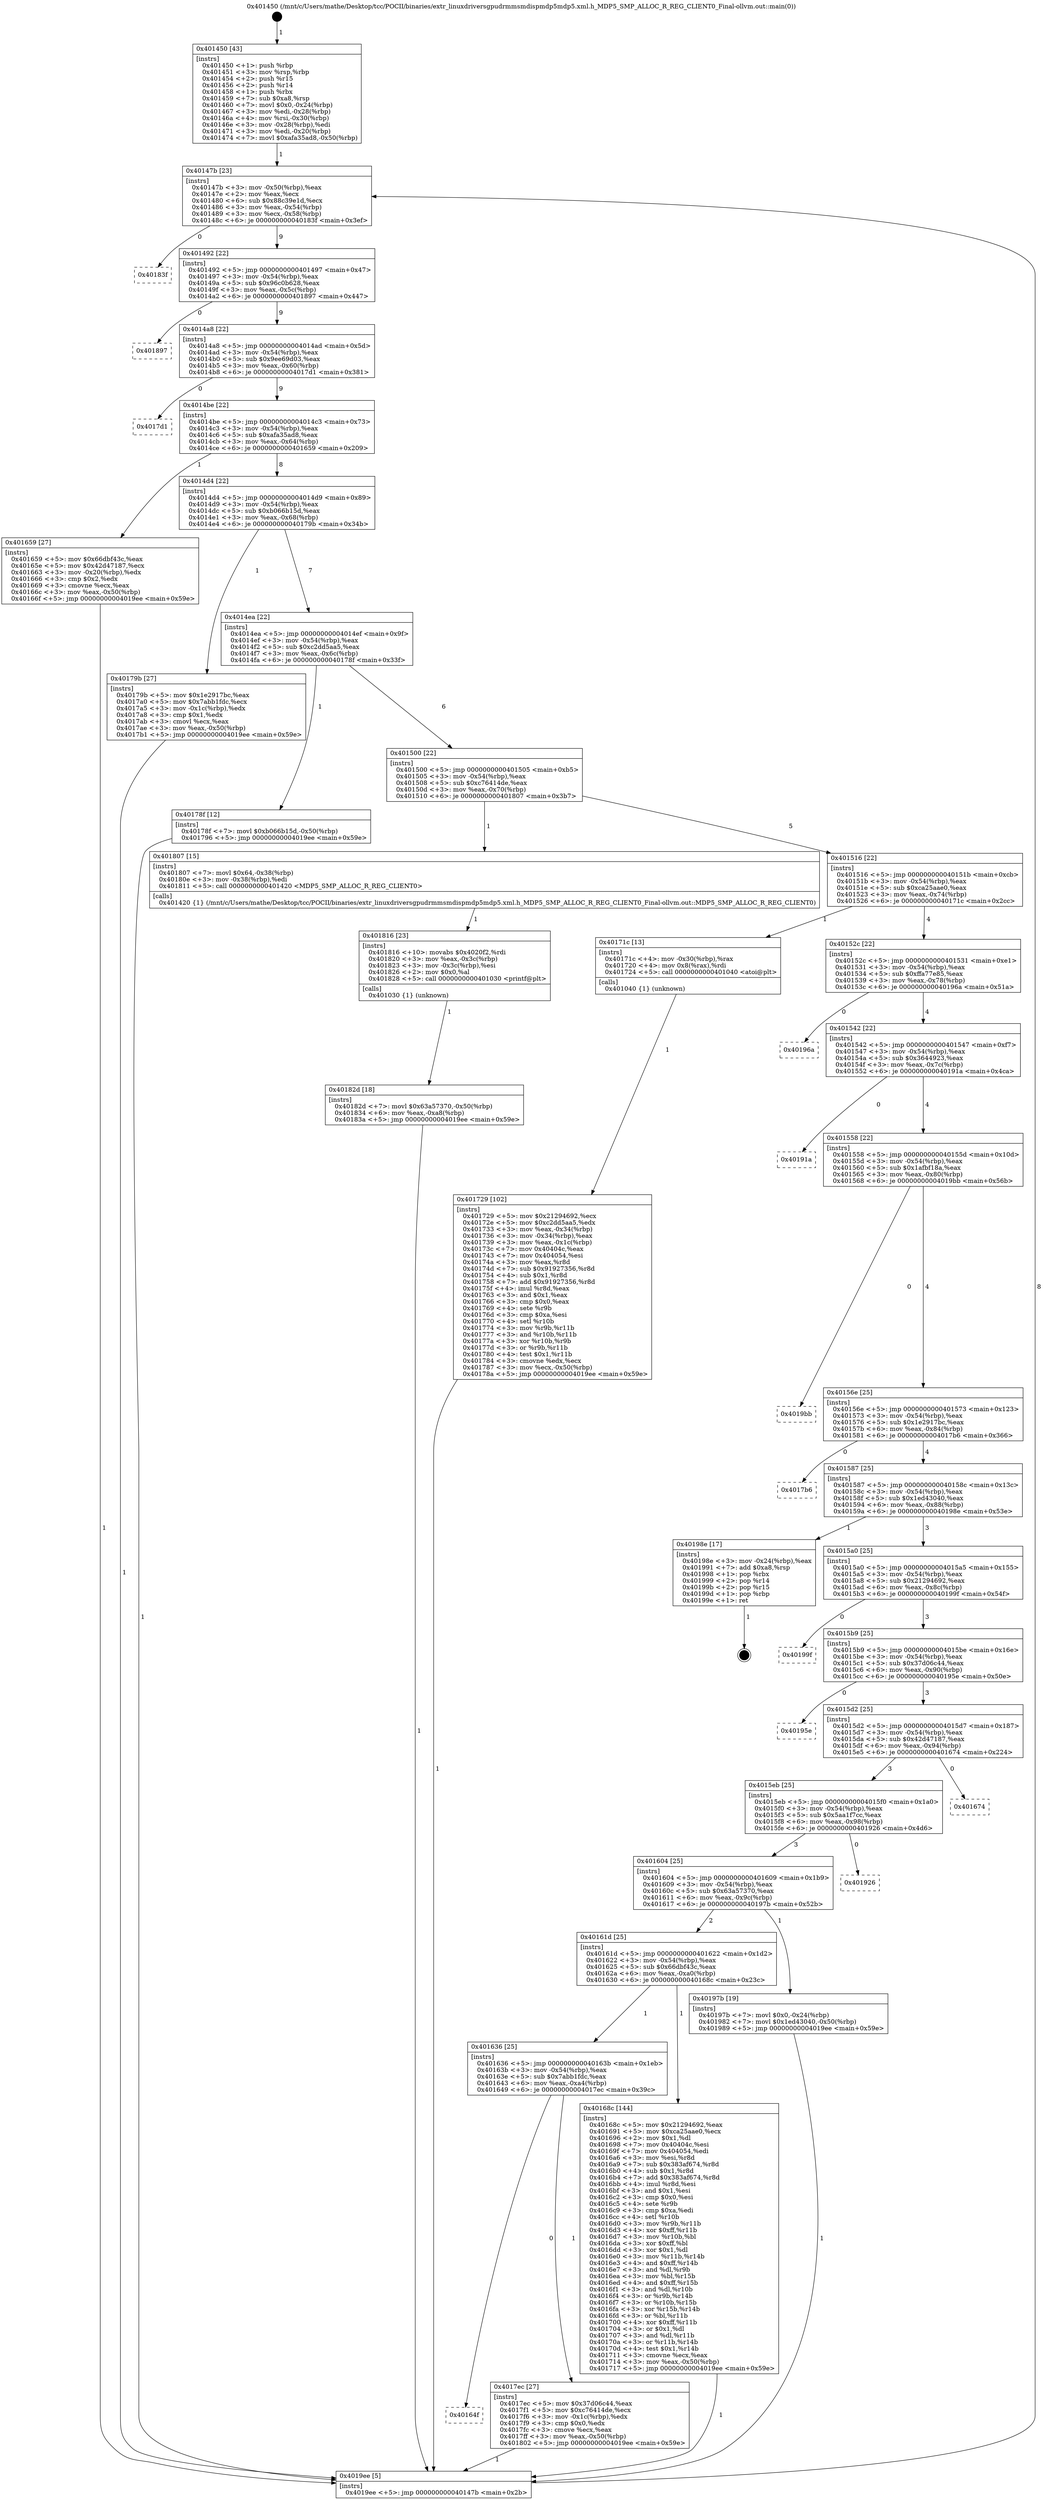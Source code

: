 digraph "0x401450" {
  label = "0x401450 (/mnt/c/Users/mathe/Desktop/tcc/POCII/binaries/extr_linuxdriversgpudrmmsmdispmdp5mdp5.xml.h_MDP5_SMP_ALLOC_R_REG_CLIENT0_Final-ollvm.out::main(0))"
  labelloc = "t"
  node[shape=record]

  Entry [label="",width=0.3,height=0.3,shape=circle,fillcolor=black,style=filled]
  "0x40147b" [label="{
     0x40147b [23]\l
     | [instrs]\l
     &nbsp;&nbsp;0x40147b \<+3\>: mov -0x50(%rbp),%eax\l
     &nbsp;&nbsp;0x40147e \<+2\>: mov %eax,%ecx\l
     &nbsp;&nbsp;0x401480 \<+6\>: sub $0x88c39e1d,%ecx\l
     &nbsp;&nbsp;0x401486 \<+3\>: mov %eax,-0x54(%rbp)\l
     &nbsp;&nbsp;0x401489 \<+3\>: mov %ecx,-0x58(%rbp)\l
     &nbsp;&nbsp;0x40148c \<+6\>: je 000000000040183f \<main+0x3ef\>\l
  }"]
  "0x40183f" [label="{
     0x40183f\l
  }", style=dashed]
  "0x401492" [label="{
     0x401492 [22]\l
     | [instrs]\l
     &nbsp;&nbsp;0x401492 \<+5\>: jmp 0000000000401497 \<main+0x47\>\l
     &nbsp;&nbsp;0x401497 \<+3\>: mov -0x54(%rbp),%eax\l
     &nbsp;&nbsp;0x40149a \<+5\>: sub $0x96c0b628,%eax\l
     &nbsp;&nbsp;0x40149f \<+3\>: mov %eax,-0x5c(%rbp)\l
     &nbsp;&nbsp;0x4014a2 \<+6\>: je 0000000000401897 \<main+0x447\>\l
  }"]
  Exit [label="",width=0.3,height=0.3,shape=circle,fillcolor=black,style=filled,peripheries=2]
  "0x401897" [label="{
     0x401897\l
  }", style=dashed]
  "0x4014a8" [label="{
     0x4014a8 [22]\l
     | [instrs]\l
     &nbsp;&nbsp;0x4014a8 \<+5\>: jmp 00000000004014ad \<main+0x5d\>\l
     &nbsp;&nbsp;0x4014ad \<+3\>: mov -0x54(%rbp),%eax\l
     &nbsp;&nbsp;0x4014b0 \<+5\>: sub $0x9ee69d03,%eax\l
     &nbsp;&nbsp;0x4014b5 \<+3\>: mov %eax,-0x60(%rbp)\l
     &nbsp;&nbsp;0x4014b8 \<+6\>: je 00000000004017d1 \<main+0x381\>\l
  }"]
  "0x40182d" [label="{
     0x40182d [18]\l
     | [instrs]\l
     &nbsp;&nbsp;0x40182d \<+7\>: movl $0x63a57370,-0x50(%rbp)\l
     &nbsp;&nbsp;0x401834 \<+6\>: mov %eax,-0xa8(%rbp)\l
     &nbsp;&nbsp;0x40183a \<+5\>: jmp 00000000004019ee \<main+0x59e\>\l
  }"]
  "0x4017d1" [label="{
     0x4017d1\l
  }", style=dashed]
  "0x4014be" [label="{
     0x4014be [22]\l
     | [instrs]\l
     &nbsp;&nbsp;0x4014be \<+5\>: jmp 00000000004014c3 \<main+0x73\>\l
     &nbsp;&nbsp;0x4014c3 \<+3\>: mov -0x54(%rbp),%eax\l
     &nbsp;&nbsp;0x4014c6 \<+5\>: sub $0xafa35ad8,%eax\l
     &nbsp;&nbsp;0x4014cb \<+3\>: mov %eax,-0x64(%rbp)\l
     &nbsp;&nbsp;0x4014ce \<+6\>: je 0000000000401659 \<main+0x209\>\l
  }"]
  "0x401816" [label="{
     0x401816 [23]\l
     | [instrs]\l
     &nbsp;&nbsp;0x401816 \<+10\>: movabs $0x4020f2,%rdi\l
     &nbsp;&nbsp;0x401820 \<+3\>: mov %eax,-0x3c(%rbp)\l
     &nbsp;&nbsp;0x401823 \<+3\>: mov -0x3c(%rbp),%esi\l
     &nbsp;&nbsp;0x401826 \<+2\>: mov $0x0,%al\l
     &nbsp;&nbsp;0x401828 \<+5\>: call 0000000000401030 \<printf@plt\>\l
     | [calls]\l
     &nbsp;&nbsp;0x401030 \{1\} (unknown)\l
  }"]
  "0x401659" [label="{
     0x401659 [27]\l
     | [instrs]\l
     &nbsp;&nbsp;0x401659 \<+5\>: mov $0x66dbf43c,%eax\l
     &nbsp;&nbsp;0x40165e \<+5\>: mov $0x42d47187,%ecx\l
     &nbsp;&nbsp;0x401663 \<+3\>: mov -0x20(%rbp),%edx\l
     &nbsp;&nbsp;0x401666 \<+3\>: cmp $0x2,%edx\l
     &nbsp;&nbsp;0x401669 \<+3\>: cmovne %ecx,%eax\l
     &nbsp;&nbsp;0x40166c \<+3\>: mov %eax,-0x50(%rbp)\l
     &nbsp;&nbsp;0x40166f \<+5\>: jmp 00000000004019ee \<main+0x59e\>\l
  }"]
  "0x4014d4" [label="{
     0x4014d4 [22]\l
     | [instrs]\l
     &nbsp;&nbsp;0x4014d4 \<+5\>: jmp 00000000004014d9 \<main+0x89\>\l
     &nbsp;&nbsp;0x4014d9 \<+3\>: mov -0x54(%rbp),%eax\l
     &nbsp;&nbsp;0x4014dc \<+5\>: sub $0xb066b15d,%eax\l
     &nbsp;&nbsp;0x4014e1 \<+3\>: mov %eax,-0x68(%rbp)\l
     &nbsp;&nbsp;0x4014e4 \<+6\>: je 000000000040179b \<main+0x34b\>\l
  }"]
  "0x4019ee" [label="{
     0x4019ee [5]\l
     | [instrs]\l
     &nbsp;&nbsp;0x4019ee \<+5\>: jmp 000000000040147b \<main+0x2b\>\l
  }"]
  "0x401450" [label="{
     0x401450 [43]\l
     | [instrs]\l
     &nbsp;&nbsp;0x401450 \<+1\>: push %rbp\l
     &nbsp;&nbsp;0x401451 \<+3\>: mov %rsp,%rbp\l
     &nbsp;&nbsp;0x401454 \<+2\>: push %r15\l
     &nbsp;&nbsp;0x401456 \<+2\>: push %r14\l
     &nbsp;&nbsp;0x401458 \<+1\>: push %rbx\l
     &nbsp;&nbsp;0x401459 \<+7\>: sub $0xa8,%rsp\l
     &nbsp;&nbsp;0x401460 \<+7\>: movl $0x0,-0x24(%rbp)\l
     &nbsp;&nbsp;0x401467 \<+3\>: mov %edi,-0x28(%rbp)\l
     &nbsp;&nbsp;0x40146a \<+4\>: mov %rsi,-0x30(%rbp)\l
     &nbsp;&nbsp;0x40146e \<+3\>: mov -0x28(%rbp),%edi\l
     &nbsp;&nbsp;0x401471 \<+3\>: mov %edi,-0x20(%rbp)\l
     &nbsp;&nbsp;0x401474 \<+7\>: movl $0xafa35ad8,-0x50(%rbp)\l
  }"]
  "0x40164f" [label="{
     0x40164f\l
  }", style=dashed]
  "0x40179b" [label="{
     0x40179b [27]\l
     | [instrs]\l
     &nbsp;&nbsp;0x40179b \<+5\>: mov $0x1e2917bc,%eax\l
     &nbsp;&nbsp;0x4017a0 \<+5\>: mov $0x7abb1fdc,%ecx\l
     &nbsp;&nbsp;0x4017a5 \<+3\>: mov -0x1c(%rbp),%edx\l
     &nbsp;&nbsp;0x4017a8 \<+3\>: cmp $0x1,%edx\l
     &nbsp;&nbsp;0x4017ab \<+3\>: cmovl %ecx,%eax\l
     &nbsp;&nbsp;0x4017ae \<+3\>: mov %eax,-0x50(%rbp)\l
     &nbsp;&nbsp;0x4017b1 \<+5\>: jmp 00000000004019ee \<main+0x59e\>\l
  }"]
  "0x4014ea" [label="{
     0x4014ea [22]\l
     | [instrs]\l
     &nbsp;&nbsp;0x4014ea \<+5\>: jmp 00000000004014ef \<main+0x9f\>\l
     &nbsp;&nbsp;0x4014ef \<+3\>: mov -0x54(%rbp),%eax\l
     &nbsp;&nbsp;0x4014f2 \<+5\>: sub $0xc2dd5aa5,%eax\l
     &nbsp;&nbsp;0x4014f7 \<+3\>: mov %eax,-0x6c(%rbp)\l
     &nbsp;&nbsp;0x4014fa \<+6\>: je 000000000040178f \<main+0x33f\>\l
  }"]
  "0x4017ec" [label="{
     0x4017ec [27]\l
     | [instrs]\l
     &nbsp;&nbsp;0x4017ec \<+5\>: mov $0x37d06c44,%eax\l
     &nbsp;&nbsp;0x4017f1 \<+5\>: mov $0xc76414de,%ecx\l
     &nbsp;&nbsp;0x4017f6 \<+3\>: mov -0x1c(%rbp),%edx\l
     &nbsp;&nbsp;0x4017f9 \<+3\>: cmp $0x0,%edx\l
     &nbsp;&nbsp;0x4017fc \<+3\>: cmove %ecx,%eax\l
     &nbsp;&nbsp;0x4017ff \<+3\>: mov %eax,-0x50(%rbp)\l
     &nbsp;&nbsp;0x401802 \<+5\>: jmp 00000000004019ee \<main+0x59e\>\l
  }"]
  "0x40178f" [label="{
     0x40178f [12]\l
     | [instrs]\l
     &nbsp;&nbsp;0x40178f \<+7\>: movl $0xb066b15d,-0x50(%rbp)\l
     &nbsp;&nbsp;0x401796 \<+5\>: jmp 00000000004019ee \<main+0x59e\>\l
  }"]
  "0x401500" [label="{
     0x401500 [22]\l
     | [instrs]\l
     &nbsp;&nbsp;0x401500 \<+5\>: jmp 0000000000401505 \<main+0xb5\>\l
     &nbsp;&nbsp;0x401505 \<+3\>: mov -0x54(%rbp),%eax\l
     &nbsp;&nbsp;0x401508 \<+5\>: sub $0xc76414de,%eax\l
     &nbsp;&nbsp;0x40150d \<+3\>: mov %eax,-0x70(%rbp)\l
     &nbsp;&nbsp;0x401510 \<+6\>: je 0000000000401807 \<main+0x3b7\>\l
  }"]
  "0x401729" [label="{
     0x401729 [102]\l
     | [instrs]\l
     &nbsp;&nbsp;0x401729 \<+5\>: mov $0x21294692,%ecx\l
     &nbsp;&nbsp;0x40172e \<+5\>: mov $0xc2dd5aa5,%edx\l
     &nbsp;&nbsp;0x401733 \<+3\>: mov %eax,-0x34(%rbp)\l
     &nbsp;&nbsp;0x401736 \<+3\>: mov -0x34(%rbp),%eax\l
     &nbsp;&nbsp;0x401739 \<+3\>: mov %eax,-0x1c(%rbp)\l
     &nbsp;&nbsp;0x40173c \<+7\>: mov 0x40404c,%eax\l
     &nbsp;&nbsp;0x401743 \<+7\>: mov 0x404054,%esi\l
     &nbsp;&nbsp;0x40174a \<+3\>: mov %eax,%r8d\l
     &nbsp;&nbsp;0x40174d \<+7\>: sub $0x91927356,%r8d\l
     &nbsp;&nbsp;0x401754 \<+4\>: sub $0x1,%r8d\l
     &nbsp;&nbsp;0x401758 \<+7\>: add $0x91927356,%r8d\l
     &nbsp;&nbsp;0x40175f \<+4\>: imul %r8d,%eax\l
     &nbsp;&nbsp;0x401763 \<+3\>: and $0x1,%eax\l
     &nbsp;&nbsp;0x401766 \<+3\>: cmp $0x0,%eax\l
     &nbsp;&nbsp;0x401769 \<+4\>: sete %r9b\l
     &nbsp;&nbsp;0x40176d \<+3\>: cmp $0xa,%esi\l
     &nbsp;&nbsp;0x401770 \<+4\>: setl %r10b\l
     &nbsp;&nbsp;0x401774 \<+3\>: mov %r9b,%r11b\l
     &nbsp;&nbsp;0x401777 \<+3\>: and %r10b,%r11b\l
     &nbsp;&nbsp;0x40177a \<+3\>: xor %r10b,%r9b\l
     &nbsp;&nbsp;0x40177d \<+3\>: or %r9b,%r11b\l
     &nbsp;&nbsp;0x401780 \<+4\>: test $0x1,%r11b\l
     &nbsp;&nbsp;0x401784 \<+3\>: cmovne %edx,%ecx\l
     &nbsp;&nbsp;0x401787 \<+3\>: mov %ecx,-0x50(%rbp)\l
     &nbsp;&nbsp;0x40178a \<+5\>: jmp 00000000004019ee \<main+0x59e\>\l
  }"]
  "0x401807" [label="{
     0x401807 [15]\l
     | [instrs]\l
     &nbsp;&nbsp;0x401807 \<+7\>: movl $0x64,-0x38(%rbp)\l
     &nbsp;&nbsp;0x40180e \<+3\>: mov -0x38(%rbp),%edi\l
     &nbsp;&nbsp;0x401811 \<+5\>: call 0000000000401420 \<MDP5_SMP_ALLOC_R_REG_CLIENT0\>\l
     | [calls]\l
     &nbsp;&nbsp;0x401420 \{1\} (/mnt/c/Users/mathe/Desktop/tcc/POCII/binaries/extr_linuxdriversgpudrmmsmdispmdp5mdp5.xml.h_MDP5_SMP_ALLOC_R_REG_CLIENT0_Final-ollvm.out::MDP5_SMP_ALLOC_R_REG_CLIENT0)\l
  }"]
  "0x401516" [label="{
     0x401516 [22]\l
     | [instrs]\l
     &nbsp;&nbsp;0x401516 \<+5\>: jmp 000000000040151b \<main+0xcb\>\l
     &nbsp;&nbsp;0x40151b \<+3\>: mov -0x54(%rbp),%eax\l
     &nbsp;&nbsp;0x40151e \<+5\>: sub $0xca25aae0,%eax\l
     &nbsp;&nbsp;0x401523 \<+3\>: mov %eax,-0x74(%rbp)\l
     &nbsp;&nbsp;0x401526 \<+6\>: je 000000000040171c \<main+0x2cc\>\l
  }"]
  "0x401636" [label="{
     0x401636 [25]\l
     | [instrs]\l
     &nbsp;&nbsp;0x401636 \<+5\>: jmp 000000000040163b \<main+0x1eb\>\l
     &nbsp;&nbsp;0x40163b \<+3\>: mov -0x54(%rbp),%eax\l
     &nbsp;&nbsp;0x40163e \<+5\>: sub $0x7abb1fdc,%eax\l
     &nbsp;&nbsp;0x401643 \<+6\>: mov %eax,-0xa4(%rbp)\l
     &nbsp;&nbsp;0x401649 \<+6\>: je 00000000004017ec \<main+0x39c\>\l
  }"]
  "0x40171c" [label="{
     0x40171c [13]\l
     | [instrs]\l
     &nbsp;&nbsp;0x40171c \<+4\>: mov -0x30(%rbp),%rax\l
     &nbsp;&nbsp;0x401720 \<+4\>: mov 0x8(%rax),%rdi\l
     &nbsp;&nbsp;0x401724 \<+5\>: call 0000000000401040 \<atoi@plt\>\l
     | [calls]\l
     &nbsp;&nbsp;0x401040 \{1\} (unknown)\l
  }"]
  "0x40152c" [label="{
     0x40152c [22]\l
     | [instrs]\l
     &nbsp;&nbsp;0x40152c \<+5\>: jmp 0000000000401531 \<main+0xe1\>\l
     &nbsp;&nbsp;0x401531 \<+3\>: mov -0x54(%rbp),%eax\l
     &nbsp;&nbsp;0x401534 \<+5\>: sub $0xffa77e85,%eax\l
     &nbsp;&nbsp;0x401539 \<+3\>: mov %eax,-0x78(%rbp)\l
     &nbsp;&nbsp;0x40153c \<+6\>: je 000000000040196a \<main+0x51a\>\l
  }"]
  "0x40168c" [label="{
     0x40168c [144]\l
     | [instrs]\l
     &nbsp;&nbsp;0x40168c \<+5\>: mov $0x21294692,%eax\l
     &nbsp;&nbsp;0x401691 \<+5\>: mov $0xca25aae0,%ecx\l
     &nbsp;&nbsp;0x401696 \<+2\>: mov $0x1,%dl\l
     &nbsp;&nbsp;0x401698 \<+7\>: mov 0x40404c,%esi\l
     &nbsp;&nbsp;0x40169f \<+7\>: mov 0x404054,%edi\l
     &nbsp;&nbsp;0x4016a6 \<+3\>: mov %esi,%r8d\l
     &nbsp;&nbsp;0x4016a9 \<+7\>: sub $0x383af674,%r8d\l
     &nbsp;&nbsp;0x4016b0 \<+4\>: sub $0x1,%r8d\l
     &nbsp;&nbsp;0x4016b4 \<+7\>: add $0x383af674,%r8d\l
     &nbsp;&nbsp;0x4016bb \<+4\>: imul %r8d,%esi\l
     &nbsp;&nbsp;0x4016bf \<+3\>: and $0x1,%esi\l
     &nbsp;&nbsp;0x4016c2 \<+3\>: cmp $0x0,%esi\l
     &nbsp;&nbsp;0x4016c5 \<+4\>: sete %r9b\l
     &nbsp;&nbsp;0x4016c9 \<+3\>: cmp $0xa,%edi\l
     &nbsp;&nbsp;0x4016cc \<+4\>: setl %r10b\l
     &nbsp;&nbsp;0x4016d0 \<+3\>: mov %r9b,%r11b\l
     &nbsp;&nbsp;0x4016d3 \<+4\>: xor $0xff,%r11b\l
     &nbsp;&nbsp;0x4016d7 \<+3\>: mov %r10b,%bl\l
     &nbsp;&nbsp;0x4016da \<+3\>: xor $0xff,%bl\l
     &nbsp;&nbsp;0x4016dd \<+3\>: xor $0x1,%dl\l
     &nbsp;&nbsp;0x4016e0 \<+3\>: mov %r11b,%r14b\l
     &nbsp;&nbsp;0x4016e3 \<+4\>: and $0xff,%r14b\l
     &nbsp;&nbsp;0x4016e7 \<+3\>: and %dl,%r9b\l
     &nbsp;&nbsp;0x4016ea \<+3\>: mov %bl,%r15b\l
     &nbsp;&nbsp;0x4016ed \<+4\>: and $0xff,%r15b\l
     &nbsp;&nbsp;0x4016f1 \<+3\>: and %dl,%r10b\l
     &nbsp;&nbsp;0x4016f4 \<+3\>: or %r9b,%r14b\l
     &nbsp;&nbsp;0x4016f7 \<+3\>: or %r10b,%r15b\l
     &nbsp;&nbsp;0x4016fa \<+3\>: xor %r15b,%r14b\l
     &nbsp;&nbsp;0x4016fd \<+3\>: or %bl,%r11b\l
     &nbsp;&nbsp;0x401700 \<+4\>: xor $0xff,%r11b\l
     &nbsp;&nbsp;0x401704 \<+3\>: or $0x1,%dl\l
     &nbsp;&nbsp;0x401707 \<+3\>: and %dl,%r11b\l
     &nbsp;&nbsp;0x40170a \<+3\>: or %r11b,%r14b\l
     &nbsp;&nbsp;0x40170d \<+4\>: test $0x1,%r14b\l
     &nbsp;&nbsp;0x401711 \<+3\>: cmovne %ecx,%eax\l
     &nbsp;&nbsp;0x401714 \<+3\>: mov %eax,-0x50(%rbp)\l
     &nbsp;&nbsp;0x401717 \<+5\>: jmp 00000000004019ee \<main+0x59e\>\l
  }"]
  "0x40196a" [label="{
     0x40196a\l
  }", style=dashed]
  "0x401542" [label="{
     0x401542 [22]\l
     | [instrs]\l
     &nbsp;&nbsp;0x401542 \<+5\>: jmp 0000000000401547 \<main+0xf7\>\l
     &nbsp;&nbsp;0x401547 \<+3\>: mov -0x54(%rbp),%eax\l
     &nbsp;&nbsp;0x40154a \<+5\>: sub $0x3644923,%eax\l
     &nbsp;&nbsp;0x40154f \<+3\>: mov %eax,-0x7c(%rbp)\l
     &nbsp;&nbsp;0x401552 \<+6\>: je 000000000040191a \<main+0x4ca\>\l
  }"]
  "0x40161d" [label="{
     0x40161d [25]\l
     | [instrs]\l
     &nbsp;&nbsp;0x40161d \<+5\>: jmp 0000000000401622 \<main+0x1d2\>\l
     &nbsp;&nbsp;0x401622 \<+3\>: mov -0x54(%rbp),%eax\l
     &nbsp;&nbsp;0x401625 \<+5\>: sub $0x66dbf43c,%eax\l
     &nbsp;&nbsp;0x40162a \<+6\>: mov %eax,-0xa0(%rbp)\l
     &nbsp;&nbsp;0x401630 \<+6\>: je 000000000040168c \<main+0x23c\>\l
  }"]
  "0x40191a" [label="{
     0x40191a\l
  }", style=dashed]
  "0x401558" [label="{
     0x401558 [22]\l
     | [instrs]\l
     &nbsp;&nbsp;0x401558 \<+5\>: jmp 000000000040155d \<main+0x10d\>\l
     &nbsp;&nbsp;0x40155d \<+3\>: mov -0x54(%rbp),%eax\l
     &nbsp;&nbsp;0x401560 \<+5\>: sub $0x1afbf18a,%eax\l
     &nbsp;&nbsp;0x401565 \<+3\>: mov %eax,-0x80(%rbp)\l
     &nbsp;&nbsp;0x401568 \<+6\>: je 00000000004019bb \<main+0x56b\>\l
  }"]
  "0x40197b" [label="{
     0x40197b [19]\l
     | [instrs]\l
     &nbsp;&nbsp;0x40197b \<+7\>: movl $0x0,-0x24(%rbp)\l
     &nbsp;&nbsp;0x401982 \<+7\>: movl $0x1ed43040,-0x50(%rbp)\l
     &nbsp;&nbsp;0x401989 \<+5\>: jmp 00000000004019ee \<main+0x59e\>\l
  }"]
  "0x4019bb" [label="{
     0x4019bb\l
  }", style=dashed]
  "0x40156e" [label="{
     0x40156e [25]\l
     | [instrs]\l
     &nbsp;&nbsp;0x40156e \<+5\>: jmp 0000000000401573 \<main+0x123\>\l
     &nbsp;&nbsp;0x401573 \<+3\>: mov -0x54(%rbp),%eax\l
     &nbsp;&nbsp;0x401576 \<+5\>: sub $0x1e2917bc,%eax\l
     &nbsp;&nbsp;0x40157b \<+6\>: mov %eax,-0x84(%rbp)\l
     &nbsp;&nbsp;0x401581 \<+6\>: je 00000000004017b6 \<main+0x366\>\l
  }"]
  "0x401604" [label="{
     0x401604 [25]\l
     | [instrs]\l
     &nbsp;&nbsp;0x401604 \<+5\>: jmp 0000000000401609 \<main+0x1b9\>\l
     &nbsp;&nbsp;0x401609 \<+3\>: mov -0x54(%rbp),%eax\l
     &nbsp;&nbsp;0x40160c \<+5\>: sub $0x63a57370,%eax\l
     &nbsp;&nbsp;0x401611 \<+6\>: mov %eax,-0x9c(%rbp)\l
     &nbsp;&nbsp;0x401617 \<+6\>: je 000000000040197b \<main+0x52b\>\l
  }"]
  "0x4017b6" [label="{
     0x4017b6\l
  }", style=dashed]
  "0x401587" [label="{
     0x401587 [25]\l
     | [instrs]\l
     &nbsp;&nbsp;0x401587 \<+5\>: jmp 000000000040158c \<main+0x13c\>\l
     &nbsp;&nbsp;0x40158c \<+3\>: mov -0x54(%rbp),%eax\l
     &nbsp;&nbsp;0x40158f \<+5\>: sub $0x1ed43040,%eax\l
     &nbsp;&nbsp;0x401594 \<+6\>: mov %eax,-0x88(%rbp)\l
     &nbsp;&nbsp;0x40159a \<+6\>: je 000000000040198e \<main+0x53e\>\l
  }"]
  "0x401926" [label="{
     0x401926\l
  }", style=dashed]
  "0x40198e" [label="{
     0x40198e [17]\l
     | [instrs]\l
     &nbsp;&nbsp;0x40198e \<+3\>: mov -0x24(%rbp),%eax\l
     &nbsp;&nbsp;0x401991 \<+7\>: add $0xa8,%rsp\l
     &nbsp;&nbsp;0x401998 \<+1\>: pop %rbx\l
     &nbsp;&nbsp;0x401999 \<+2\>: pop %r14\l
     &nbsp;&nbsp;0x40199b \<+2\>: pop %r15\l
     &nbsp;&nbsp;0x40199d \<+1\>: pop %rbp\l
     &nbsp;&nbsp;0x40199e \<+1\>: ret\l
  }"]
  "0x4015a0" [label="{
     0x4015a0 [25]\l
     | [instrs]\l
     &nbsp;&nbsp;0x4015a0 \<+5\>: jmp 00000000004015a5 \<main+0x155\>\l
     &nbsp;&nbsp;0x4015a5 \<+3\>: mov -0x54(%rbp),%eax\l
     &nbsp;&nbsp;0x4015a8 \<+5\>: sub $0x21294692,%eax\l
     &nbsp;&nbsp;0x4015ad \<+6\>: mov %eax,-0x8c(%rbp)\l
     &nbsp;&nbsp;0x4015b3 \<+6\>: je 000000000040199f \<main+0x54f\>\l
  }"]
  "0x4015eb" [label="{
     0x4015eb [25]\l
     | [instrs]\l
     &nbsp;&nbsp;0x4015eb \<+5\>: jmp 00000000004015f0 \<main+0x1a0\>\l
     &nbsp;&nbsp;0x4015f0 \<+3\>: mov -0x54(%rbp),%eax\l
     &nbsp;&nbsp;0x4015f3 \<+5\>: sub $0x5aa1f7cc,%eax\l
     &nbsp;&nbsp;0x4015f8 \<+6\>: mov %eax,-0x98(%rbp)\l
     &nbsp;&nbsp;0x4015fe \<+6\>: je 0000000000401926 \<main+0x4d6\>\l
  }"]
  "0x40199f" [label="{
     0x40199f\l
  }", style=dashed]
  "0x4015b9" [label="{
     0x4015b9 [25]\l
     | [instrs]\l
     &nbsp;&nbsp;0x4015b9 \<+5\>: jmp 00000000004015be \<main+0x16e\>\l
     &nbsp;&nbsp;0x4015be \<+3\>: mov -0x54(%rbp),%eax\l
     &nbsp;&nbsp;0x4015c1 \<+5\>: sub $0x37d06c44,%eax\l
     &nbsp;&nbsp;0x4015c6 \<+6\>: mov %eax,-0x90(%rbp)\l
     &nbsp;&nbsp;0x4015cc \<+6\>: je 000000000040195e \<main+0x50e\>\l
  }"]
  "0x401674" [label="{
     0x401674\l
  }", style=dashed]
  "0x40195e" [label="{
     0x40195e\l
  }", style=dashed]
  "0x4015d2" [label="{
     0x4015d2 [25]\l
     | [instrs]\l
     &nbsp;&nbsp;0x4015d2 \<+5\>: jmp 00000000004015d7 \<main+0x187\>\l
     &nbsp;&nbsp;0x4015d7 \<+3\>: mov -0x54(%rbp),%eax\l
     &nbsp;&nbsp;0x4015da \<+5\>: sub $0x42d47187,%eax\l
     &nbsp;&nbsp;0x4015df \<+6\>: mov %eax,-0x94(%rbp)\l
     &nbsp;&nbsp;0x4015e5 \<+6\>: je 0000000000401674 \<main+0x224\>\l
  }"]
  Entry -> "0x401450" [label=" 1"]
  "0x40147b" -> "0x40183f" [label=" 0"]
  "0x40147b" -> "0x401492" [label=" 9"]
  "0x40198e" -> Exit [label=" 1"]
  "0x401492" -> "0x401897" [label=" 0"]
  "0x401492" -> "0x4014a8" [label=" 9"]
  "0x40197b" -> "0x4019ee" [label=" 1"]
  "0x4014a8" -> "0x4017d1" [label=" 0"]
  "0x4014a8" -> "0x4014be" [label=" 9"]
  "0x40182d" -> "0x4019ee" [label=" 1"]
  "0x4014be" -> "0x401659" [label=" 1"]
  "0x4014be" -> "0x4014d4" [label=" 8"]
  "0x401659" -> "0x4019ee" [label=" 1"]
  "0x401450" -> "0x40147b" [label=" 1"]
  "0x4019ee" -> "0x40147b" [label=" 8"]
  "0x401816" -> "0x40182d" [label=" 1"]
  "0x4014d4" -> "0x40179b" [label=" 1"]
  "0x4014d4" -> "0x4014ea" [label=" 7"]
  "0x401807" -> "0x401816" [label=" 1"]
  "0x4014ea" -> "0x40178f" [label=" 1"]
  "0x4014ea" -> "0x401500" [label=" 6"]
  "0x4017ec" -> "0x4019ee" [label=" 1"]
  "0x401500" -> "0x401807" [label=" 1"]
  "0x401500" -> "0x401516" [label=" 5"]
  "0x401636" -> "0x4017ec" [label=" 1"]
  "0x401516" -> "0x40171c" [label=" 1"]
  "0x401516" -> "0x40152c" [label=" 4"]
  "0x401636" -> "0x40164f" [label=" 0"]
  "0x40152c" -> "0x40196a" [label=" 0"]
  "0x40152c" -> "0x401542" [label=" 4"]
  "0x40179b" -> "0x4019ee" [label=" 1"]
  "0x401542" -> "0x40191a" [label=" 0"]
  "0x401542" -> "0x401558" [label=" 4"]
  "0x401729" -> "0x4019ee" [label=" 1"]
  "0x401558" -> "0x4019bb" [label=" 0"]
  "0x401558" -> "0x40156e" [label=" 4"]
  "0x40171c" -> "0x401729" [label=" 1"]
  "0x40156e" -> "0x4017b6" [label=" 0"]
  "0x40156e" -> "0x401587" [label=" 4"]
  "0x40161d" -> "0x401636" [label=" 1"]
  "0x401587" -> "0x40198e" [label=" 1"]
  "0x401587" -> "0x4015a0" [label=" 3"]
  "0x40161d" -> "0x40168c" [label=" 1"]
  "0x4015a0" -> "0x40199f" [label=" 0"]
  "0x4015a0" -> "0x4015b9" [label=" 3"]
  "0x401604" -> "0x40161d" [label=" 2"]
  "0x4015b9" -> "0x40195e" [label=" 0"]
  "0x4015b9" -> "0x4015d2" [label=" 3"]
  "0x401604" -> "0x40197b" [label=" 1"]
  "0x4015d2" -> "0x401674" [label=" 0"]
  "0x4015d2" -> "0x4015eb" [label=" 3"]
  "0x40178f" -> "0x4019ee" [label=" 1"]
  "0x4015eb" -> "0x401926" [label=" 0"]
  "0x4015eb" -> "0x401604" [label=" 3"]
  "0x40168c" -> "0x4019ee" [label=" 1"]
}
